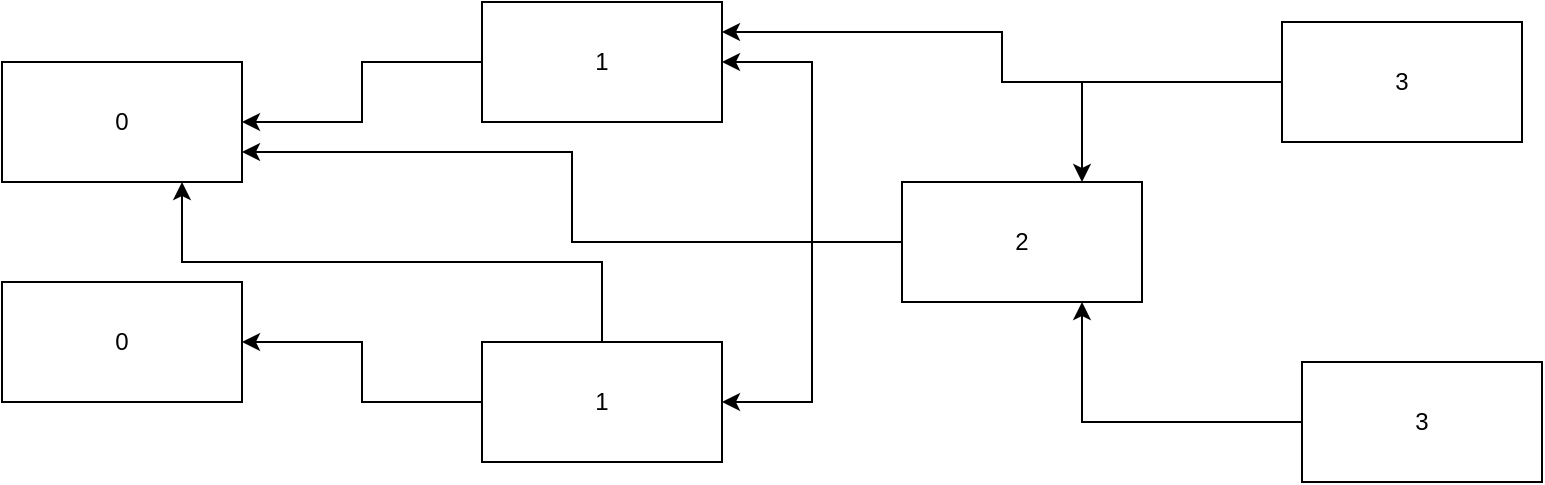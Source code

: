 <mxfile version="24.5.3" type="device">
  <diagram name="Seite-1" id="Ops0svex2dBbmBgZfnHT">
    <mxGraphModel dx="1429" dy="814" grid="1" gridSize="10" guides="1" tooltips="1" connect="1" arrows="1" fold="1" page="1" pageScale="1" pageWidth="2000" pageHeight="2000" math="0" shadow="0">
      <root>
        <mxCell id="0" />
        <mxCell id="1" parent="0" />
        <mxCell id="mEcKTi0qknEjssIv2UJu-1" value="0" style="rounded=0;whiteSpace=wrap;html=1;" vertex="1" parent="1">
          <mxGeometry x="280" y="360" width="120" height="60" as="geometry" />
        </mxCell>
        <mxCell id="mEcKTi0qknEjssIv2UJu-2" value="0" style="rounded=0;whiteSpace=wrap;html=1;" vertex="1" parent="1">
          <mxGeometry x="280" y="470" width="120" height="60" as="geometry" />
        </mxCell>
        <mxCell id="mEcKTi0qknEjssIv2UJu-8" style="edgeStyle=orthogonalEdgeStyle;rounded=0;orthogonalLoop=1;jettySize=auto;html=1;entryX=1;entryY=0.5;entryDx=0;entryDy=0;" edge="1" parent="1" source="mEcKTi0qknEjssIv2UJu-3" target="mEcKTi0qknEjssIv2UJu-1">
          <mxGeometry relative="1" as="geometry" />
        </mxCell>
        <mxCell id="mEcKTi0qknEjssIv2UJu-3" value="1" style="rounded=0;whiteSpace=wrap;html=1;" vertex="1" parent="1">
          <mxGeometry x="520" y="330" width="120" height="60" as="geometry" />
        </mxCell>
        <mxCell id="mEcKTi0qknEjssIv2UJu-9" style="edgeStyle=orthogonalEdgeStyle;rounded=0;orthogonalLoop=1;jettySize=auto;html=1;" edge="1" parent="1" source="mEcKTi0qknEjssIv2UJu-4" target="mEcKTi0qknEjssIv2UJu-2">
          <mxGeometry relative="1" as="geometry" />
        </mxCell>
        <mxCell id="mEcKTi0qknEjssIv2UJu-16" style="edgeStyle=orthogonalEdgeStyle;rounded=0;orthogonalLoop=1;jettySize=auto;html=1;entryX=0.75;entryY=1;entryDx=0;entryDy=0;" edge="1" parent="1" source="mEcKTi0qknEjssIv2UJu-4" target="mEcKTi0qknEjssIv2UJu-1">
          <mxGeometry relative="1" as="geometry">
            <Array as="points">
              <mxPoint x="580" y="460" />
              <mxPoint x="370" y="460" />
            </Array>
          </mxGeometry>
        </mxCell>
        <mxCell id="mEcKTi0qknEjssIv2UJu-4" value="1" style="rounded=0;whiteSpace=wrap;html=1;" vertex="1" parent="1">
          <mxGeometry x="520" y="500" width="120" height="60" as="geometry" />
        </mxCell>
        <mxCell id="mEcKTi0qknEjssIv2UJu-10" style="edgeStyle=orthogonalEdgeStyle;rounded=0;orthogonalLoop=1;jettySize=auto;html=1;entryX=1;entryY=0.5;entryDx=0;entryDy=0;" edge="1" parent="1" source="mEcKTi0qknEjssIv2UJu-5" target="mEcKTi0qknEjssIv2UJu-3">
          <mxGeometry relative="1" as="geometry" />
        </mxCell>
        <mxCell id="mEcKTi0qknEjssIv2UJu-11" style="edgeStyle=orthogonalEdgeStyle;rounded=0;orthogonalLoop=1;jettySize=auto;html=1;entryX=1;entryY=0.5;entryDx=0;entryDy=0;" edge="1" parent="1" source="mEcKTi0qknEjssIv2UJu-5" target="mEcKTi0qknEjssIv2UJu-4">
          <mxGeometry relative="1" as="geometry" />
        </mxCell>
        <mxCell id="mEcKTi0qknEjssIv2UJu-12" style="edgeStyle=orthogonalEdgeStyle;rounded=0;orthogonalLoop=1;jettySize=auto;html=1;entryX=1;entryY=0.75;entryDx=0;entryDy=0;" edge="1" parent="1" source="mEcKTi0qknEjssIv2UJu-5" target="mEcKTi0qknEjssIv2UJu-1">
          <mxGeometry relative="1" as="geometry" />
        </mxCell>
        <mxCell id="mEcKTi0qknEjssIv2UJu-5" value="2" style="rounded=0;whiteSpace=wrap;html=1;" vertex="1" parent="1">
          <mxGeometry x="730" y="420" width="120" height="60" as="geometry" />
        </mxCell>
        <mxCell id="mEcKTi0qknEjssIv2UJu-13" style="edgeStyle=orthogonalEdgeStyle;rounded=0;orthogonalLoop=1;jettySize=auto;html=1;entryX=1;entryY=0.25;entryDx=0;entryDy=0;" edge="1" parent="1" source="mEcKTi0qknEjssIv2UJu-6" target="mEcKTi0qknEjssIv2UJu-3">
          <mxGeometry relative="1" as="geometry" />
        </mxCell>
        <mxCell id="mEcKTi0qknEjssIv2UJu-14" style="edgeStyle=orthogonalEdgeStyle;rounded=0;orthogonalLoop=1;jettySize=auto;html=1;entryX=0.75;entryY=0;entryDx=0;entryDy=0;" edge="1" parent="1" source="mEcKTi0qknEjssIv2UJu-6" target="mEcKTi0qknEjssIv2UJu-5">
          <mxGeometry relative="1" as="geometry" />
        </mxCell>
        <mxCell id="mEcKTi0qknEjssIv2UJu-6" value="3" style="rounded=0;whiteSpace=wrap;html=1;" vertex="1" parent="1">
          <mxGeometry x="920" y="340" width="120" height="60" as="geometry" />
        </mxCell>
        <mxCell id="mEcKTi0qknEjssIv2UJu-15" style="edgeStyle=orthogonalEdgeStyle;rounded=0;orthogonalLoop=1;jettySize=auto;html=1;entryX=0.75;entryY=1;entryDx=0;entryDy=0;" edge="1" parent="1" source="mEcKTi0qknEjssIv2UJu-7" target="mEcKTi0qknEjssIv2UJu-5">
          <mxGeometry relative="1" as="geometry" />
        </mxCell>
        <mxCell id="mEcKTi0qknEjssIv2UJu-7" value="3" style="rounded=0;whiteSpace=wrap;html=1;" vertex="1" parent="1">
          <mxGeometry x="930" y="510" width="120" height="60" as="geometry" />
        </mxCell>
      </root>
    </mxGraphModel>
  </diagram>
</mxfile>
